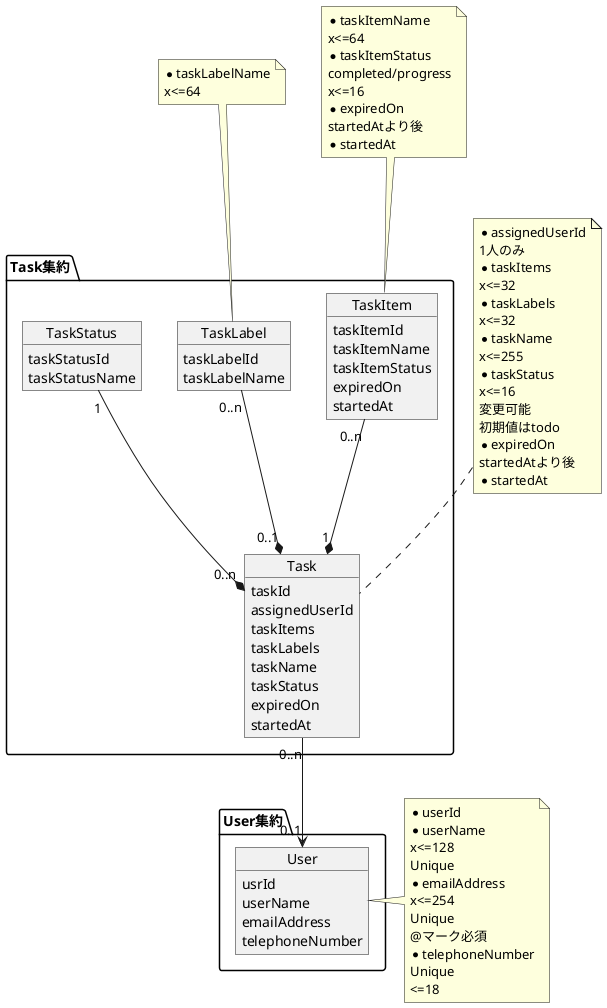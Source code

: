 @startuml domain-model

package Task集約 {
    object Task {
        taskId
        assignedUserId
        taskItems
        taskLabels
        taskName
        taskStatus
        expiredOn
        startedAt
    }
    object TaskItem {
        taskItemId 
        taskItemName
        taskItemStatus
        expiredOn
        startedAt
    }
    object TaskLabel {
        taskLabelId
        taskLabelName
    }
    object TaskStatus {
        taskStatusId
        taskStatusName
    }
}
package User集約 {
    object User {
        usrId
        userName
        emailAddress
        telephoneNumber
    }
}

note top of Task
    * assignedUserId
    1人のみ
    * taskItems
    x<=32
    * taskLabels
    x<=32
    * taskName
    x<=255
    * taskStatus
    x<=16
    変更可能
    初期値はtodo
    * expiredOn
    startedAtより後
    * startedAt
end note
note right of User
    * userId
    * userName
    x<=128
    Unique
    * emailAddress
    x<=254
    Unique
    @マーク必須
    * telephoneNumber
    Unique
    <=18
end note
note top of TaskLabel
    * taskLabelName
    x<=64
end note
note top of TaskItem
    * taskItemName
    x<=64
    * taskItemStatus
    completed/progress
    x<=16
    * expiredOn
    startedAtより後
    * startedAt
end note

Task "0..n" --> "0..1" User
TaskItem "0..n" --* "1" Task
TaskLabel "0..n" --* "0..1" Task
TaskStatus "1" --* "0..n" Task

@enduml